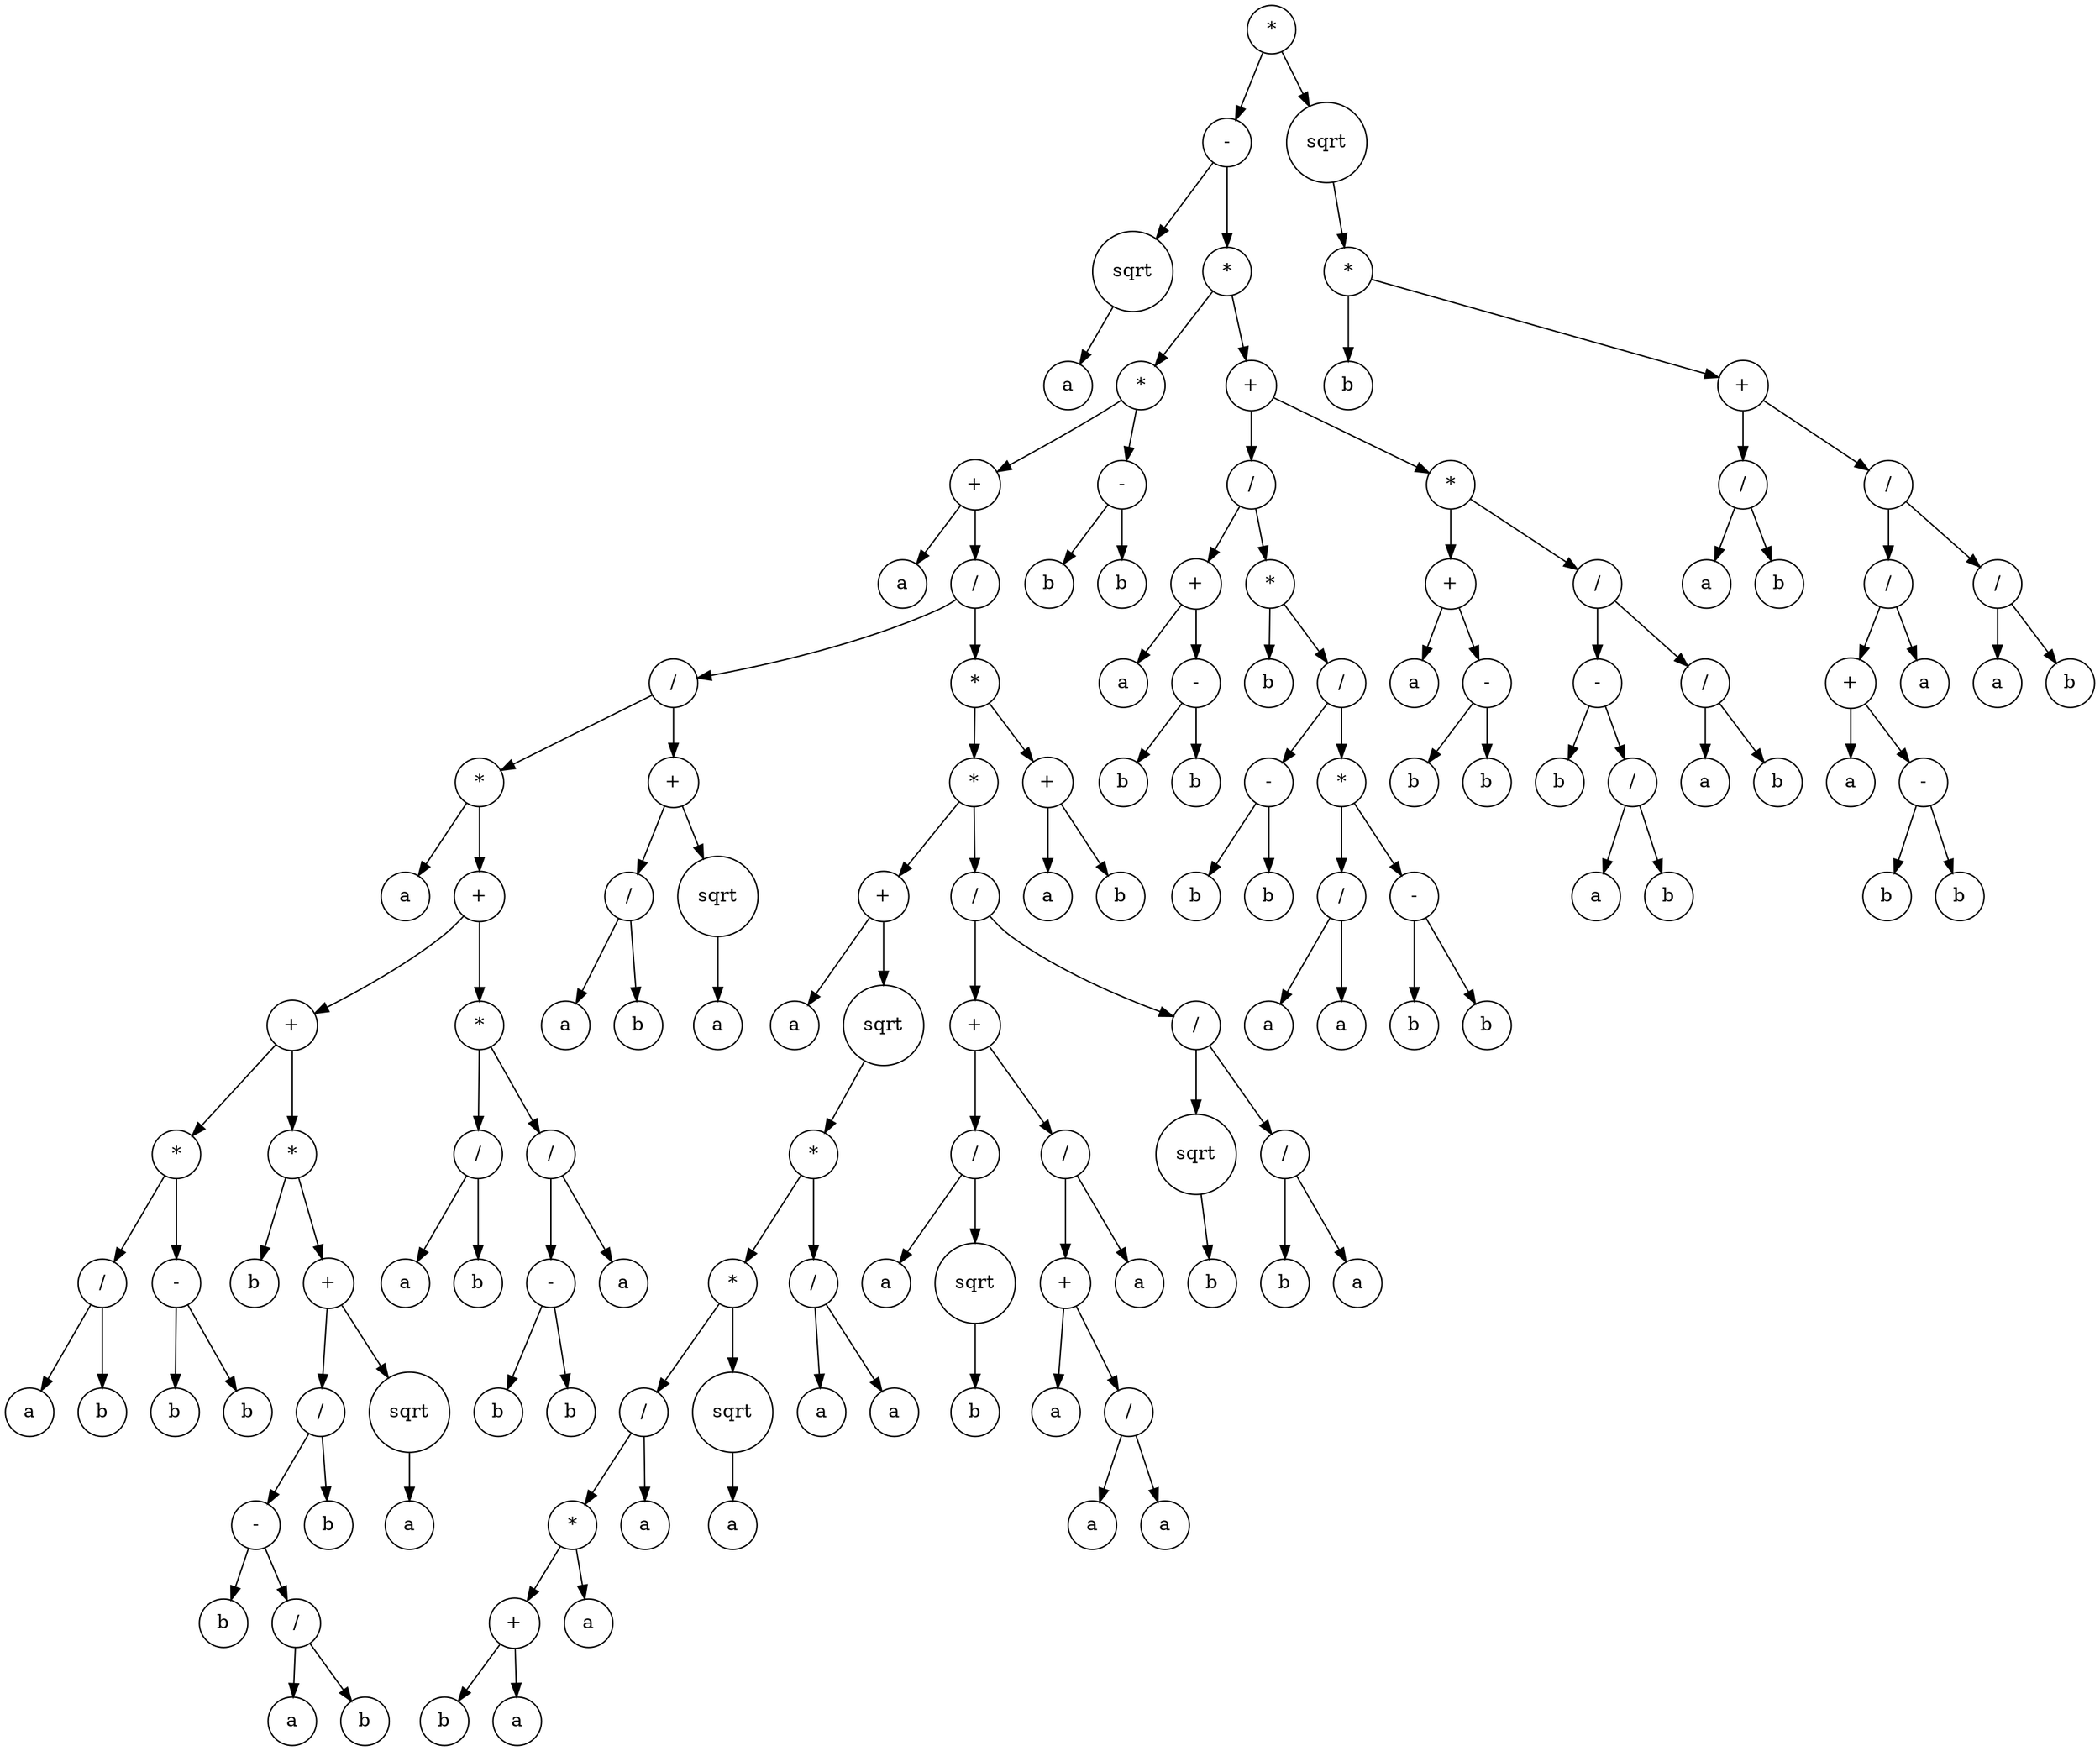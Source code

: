digraph g {
graph [ordering=out];
node [shape=circle];
n[label = "*"];
n0[label = "-"];
n00[label = "sqrt"];
n000[label = "a"];
n00 -> n000;
n0 -> n00;
n01[label = "*"];
n010[label = "*"];
n0100[label = "+"];
n01000[label = "a"];
n0100 -> n01000;
n01001[label = "/"];
n010010[label = "/"];
n0100100[label = "*"];
n01001000[label = "a"];
n0100100 -> n01001000;
n01001001[label = "+"];
n010010010[label = "+"];
n0100100100[label = "*"];
n01001001000[label = "/"];
n010010010000[label = "a"];
n01001001000 -> n010010010000;
n010010010001[label = "b"];
n01001001000 -> n010010010001;
n0100100100 -> n01001001000;
n01001001001[label = "-"];
n010010010010[label = "b"];
n01001001001 -> n010010010010;
n010010010011[label = "b"];
n01001001001 -> n010010010011;
n0100100100 -> n01001001001;
n010010010 -> n0100100100;
n0100100101[label = "*"];
n01001001010[label = "b"];
n0100100101 -> n01001001010;
n01001001011[label = "+"];
n010010010110[label = "/"];
n0100100101100[label = "-"];
n01001001011000[label = "b"];
n0100100101100 -> n01001001011000;
n01001001011001[label = "/"];
n010010010110010[label = "a"];
n01001001011001 -> n010010010110010;
n010010010110011[label = "b"];
n01001001011001 -> n010010010110011;
n0100100101100 -> n01001001011001;
n010010010110 -> n0100100101100;
n0100100101101[label = "b"];
n010010010110 -> n0100100101101;
n01001001011 -> n010010010110;
n010010010111[label = "sqrt"];
n0100100101110[label = "a"];
n010010010111 -> n0100100101110;
n01001001011 -> n010010010111;
n0100100101 -> n01001001011;
n010010010 -> n0100100101;
n01001001 -> n010010010;
n010010011[label = "*"];
n0100100110[label = "/"];
n01001001100[label = "a"];
n0100100110 -> n01001001100;
n01001001101[label = "b"];
n0100100110 -> n01001001101;
n010010011 -> n0100100110;
n0100100111[label = "/"];
n01001001110[label = "-"];
n010010011100[label = "b"];
n01001001110 -> n010010011100;
n010010011101[label = "b"];
n01001001110 -> n010010011101;
n0100100111 -> n01001001110;
n01001001111[label = "a"];
n0100100111 -> n01001001111;
n010010011 -> n0100100111;
n01001001 -> n010010011;
n0100100 -> n01001001;
n010010 -> n0100100;
n0100101[label = "+"];
n01001010[label = "/"];
n010010100[label = "a"];
n01001010 -> n010010100;
n010010101[label = "b"];
n01001010 -> n010010101;
n0100101 -> n01001010;
n01001011[label = "sqrt"];
n010010110[label = "a"];
n01001011 -> n010010110;
n0100101 -> n01001011;
n010010 -> n0100101;
n01001 -> n010010;
n010011[label = "*"];
n0100110[label = "*"];
n01001100[label = "+"];
n010011000[label = "a"];
n01001100 -> n010011000;
n010011001[label = "sqrt"];
n0100110010[label = "*"];
n01001100100[label = "*"];
n010011001000[label = "/"];
n0100110010000[label = "*"];
n01001100100000[label = "+"];
n010011001000000[label = "b"];
n01001100100000 -> n010011001000000;
n010011001000001[label = "a"];
n01001100100000 -> n010011001000001;
n0100110010000 -> n01001100100000;
n01001100100001[label = "a"];
n0100110010000 -> n01001100100001;
n010011001000 -> n0100110010000;
n0100110010001[label = "a"];
n010011001000 -> n0100110010001;
n01001100100 -> n010011001000;
n010011001001[label = "sqrt"];
n0100110010010[label = "a"];
n010011001001 -> n0100110010010;
n01001100100 -> n010011001001;
n0100110010 -> n01001100100;
n01001100101[label = "/"];
n010011001010[label = "a"];
n01001100101 -> n010011001010;
n010011001011[label = "a"];
n01001100101 -> n010011001011;
n0100110010 -> n01001100101;
n010011001 -> n0100110010;
n01001100 -> n010011001;
n0100110 -> n01001100;
n01001101[label = "/"];
n010011010[label = "+"];
n0100110100[label = "/"];
n01001101000[label = "a"];
n0100110100 -> n01001101000;
n01001101001[label = "sqrt"];
n010011010010[label = "b"];
n01001101001 -> n010011010010;
n0100110100 -> n01001101001;
n010011010 -> n0100110100;
n0100110101[label = "/"];
n01001101010[label = "+"];
n010011010100[label = "a"];
n01001101010 -> n010011010100;
n010011010101[label = "/"];
n0100110101010[label = "a"];
n010011010101 -> n0100110101010;
n0100110101011[label = "a"];
n010011010101 -> n0100110101011;
n01001101010 -> n010011010101;
n0100110101 -> n01001101010;
n01001101011[label = "a"];
n0100110101 -> n01001101011;
n010011010 -> n0100110101;
n01001101 -> n010011010;
n010011011[label = "/"];
n0100110110[label = "sqrt"];
n01001101100[label = "b"];
n0100110110 -> n01001101100;
n010011011 -> n0100110110;
n0100110111[label = "/"];
n01001101110[label = "b"];
n0100110111 -> n01001101110;
n01001101111[label = "a"];
n0100110111 -> n01001101111;
n010011011 -> n0100110111;
n01001101 -> n010011011;
n0100110 -> n01001101;
n010011 -> n0100110;
n0100111[label = "+"];
n01001110[label = "a"];
n0100111 -> n01001110;
n01001111[label = "b"];
n0100111 -> n01001111;
n010011 -> n0100111;
n01001 -> n010011;
n0100 -> n01001;
n010 -> n0100;
n0101[label = "-"];
n01010[label = "b"];
n0101 -> n01010;
n01011[label = "b"];
n0101 -> n01011;
n010 -> n0101;
n01 -> n010;
n011[label = "+"];
n0110[label = "/"];
n01100[label = "+"];
n011000[label = "a"];
n01100 -> n011000;
n011001[label = "-"];
n0110010[label = "b"];
n011001 -> n0110010;
n0110011[label = "b"];
n011001 -> n0110011;
n01100 -> n011001;
n0110 -> n01100;
n01101[label = "*"];
n011010[label = "b"];
n01101 -> n011010;
n011011[label = "/"];
n0110110[label = "-"];
n01101100[label = "b"];
n0110110 -> n01101100;
n01101101[label = "b"];
n0110110 -> n01101101;
n011011 -> n0110110;
n0110111[label = "*"];
n01101110[label = "/"];
n011011100[label = "a"];
n01101110 -> n011011100;
n011011101[label = "a"];
n01101110 -> n011011101;
n0110111 -> n01101110;
n01101111[label = "-"];
n011011110[label = "b"];
n01101111 -> n011011110;
n011011111[label = "b"];
n01101111 -> n011011111;
n0110111 -> n01101111;
n011011 -> n0110111;
n01101 -> n011011;
n0110 -> n01101;
n011 -> n0110;
n0111[label = "*"];
n01110[label = "+"];
n011100[label = "a"];
n01110 -> n011100;
n011101[label = "-"];
n0111010[label = "b"];
n011101 -> n0111010;
n0111011[label = "b"];
n011101 -> n0111011;
n01110 -> n011101;
n0111 -> n01110;
n01111[label = "/"];
n011110[label = "-"];
n0111100[label = "b"];
n011110 -> n0111100;
n0111101[label = "/"];
n01111010[label = "a"];
n0111101 -> n01111010;
n01111011[label = "b"];
n0111101 -> n01111011;
n011110 -> n0111101;
n01111 -> n011110;
n011111[label = "/"];
n0111110[label = "a"];
n011111 -> n0111110;
n0111111[label = "b"];
n011111 -> n0111111;
n01111 -> n011111;
n0111 -> n01111;
n011 -> n0111;
n01 -> n011;
n0 -> n01;
n -> n0;
n1[label = "sqrt"];
n10[label = "*"];
n100[label = "b"];
n10 -> n100;
n101[label = "+"];
n1010[label = "/"];
n10100[label = "a"];
n1010 -> n10100;
n10101[label = "b"];
n1010 -> n10101;
n101 -> n1010;
n1011[label = "/"];
n10110[label = "/"];
n101100[label = "+"];
n1011000[label = "a"];
n101100 -> n1011000;
n1011001[label = "-"];
n10110010[label = "b"];
n1011001 -> n10110010;
n10110011[label = "b"];
n1011001 -> n10110011;
n101100 -> n1011001;
n10110 -> n101100;
n101101[label = "a"];
n10110 -> n101101;
n1011 -> n10110;
n10111[label = "/"];
n101110[label = "a"];
n10111 -> n101110;
n101111[label = "b"];
n10111 -> n101111;
n1011 -> n10111;
n101 -> n1011;
n10 -> n101;
n1 -> n10;
n -> n1;
}
